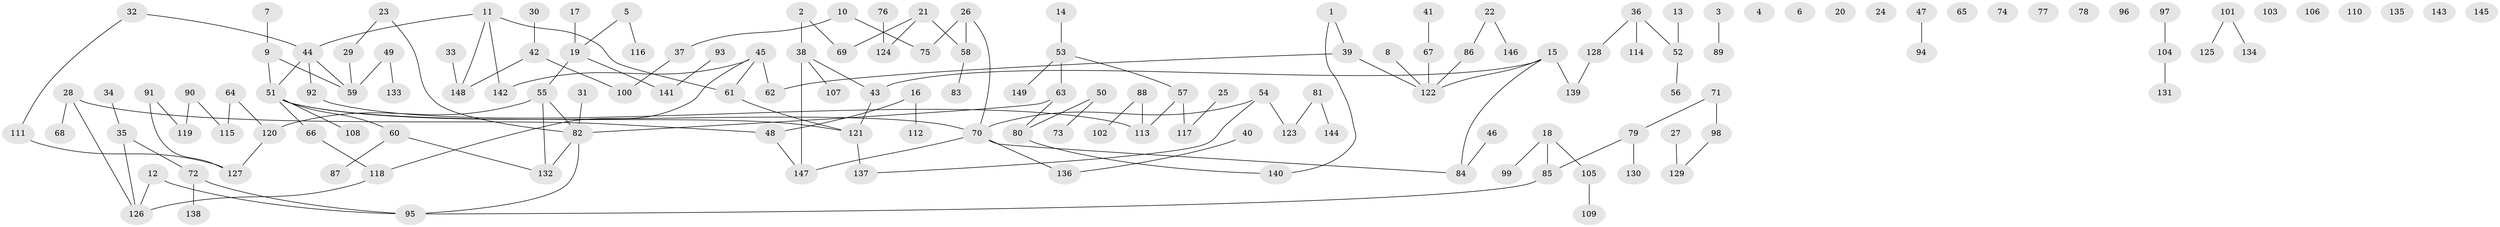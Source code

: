 // coarse degree distribution, {3: 0.20833333333333334, 4: 0.08333333333333333, 5: 0.05555555555555555, 2: 0.3055555555555556, 6: 0.013888888888888888, 1: 0.3055555555555556, 8: 0.013888888888888888, 7: 0.013888888888888888}
// Generated by graph-tools (version 1.1) at 2025/48/03/04/25 22:48:32]
// undirected, 149 vertices, 148 edges
graph export_dot {
  node [color=gray90,style=filled];
  1;
  2;
  3;
  4;
  5;
  6;
  7;
  8;
  9;
  10;
  11;
  12;
  13;
  14;
  15;
  16;
  17;
  18;
  19;
  20;
  21;
  22;
  23;
  24;
  25;
  26;
  27;
  28;
  29;
  30;
  31;
  32;
  33;
  34;
  35;
  36;
  37;
  38;
  39;
  40;
  41;
  42;
  43;
  44;
  45;
  46;
  47;
  48;
  49;
  50;
  51;
  52;
  53;
  54;
  55;
  56;
  57;
  58;
  59;
  60;
  61;
  62;
  63;
  64;
  65;
  66;
  67;
  68;
  69;
  70;
  71;
  72;
  73;
  74;
  75;
  76;
  77;
  78;
  79;
  80;
  81;
  82;
  83;
  84;
  85;
  86;
  87;
  88;
  89;
  90;
  91;
  92;
  93;
  94;
  95;
  96;
  97;
  98;
  99;
  100;
  101;
  102;
  103;
  104;
  105;
  106;
  107;
  108;
  109;
  110;
  111;
  112;
  113;
  114;
  115;
  116;
  117;
  118;
  119;
  120;
  121;
  122;
  123;
  124;
  125;
  126;
  127;
  128;
  129;
  130;
  131;
  132;
  133;
  134;
  135;
  136;
  137;
  138;
  139;
  140;
  141;
  142;
  143;
  144;
  145;
  146;
  147;
  148;
  149;
  1 -- 39;
  1 -- 140;
  2 -- 38;
  2 -- 69;
  3 -- 89;
  5 -- 19;
  5 -- 116;
  7 -- 9;
  8 -- 122;
  9 -- 51;
  9 -- 59;
  10 -- 37;
  10 -- 75;
  11 -- 44;
  11 -- 61;
  11 -- 142;
  11 -- 148;
  12 -- 95;
  12 -- 126;
  13 -- 52;
  14 -- 53;
  15 -- 43;
  15 -- 84;
  15 -- 122;
  15 -- 139;
  16 -- 48;
  16 -- 112;
  17 -- 19;
  18 -- 85;
  18 -- 99;
  18 -- 105;
  19 -- 55;
  19 -- 141;
  21 -- 58;
  21 -- 69;
  21 -- 124;
  22 -- 86;
  22 -- 146;
  23 -- 29;
  23 -- 82;
  25 -- 117;
  26 -- 58;
  26 -- 70;
  26 -- 75;
  27 -- 129;
  28 -- 48;
  28 -- 68;
  28 -- 126;
  29 -- 59;
  30 -- 42;
  31 -- 82;
  32 -- 44;
  32 -- 111;
  33 -- 148;
  34 -- 35;
  35 -- 72;
  35 -- 126;
  36 -- 52;
  36 -- 114;
  36 -- 128;
  37 -- 100;
  38 -- 43;
  38 -- 107;
  38 -- 147;
  39 -- 62;
  39 -- 122;
  40 -- 136;
  41 -- 67;
  42 -- 100;
  42 -- 148;
  43 -- 121;
  44 -- 51;
  44 -- 59;
  44 -- 92;
  45 -- 61;
  45 -- 62;
  45 -- 118;
  45 -- 142;
  46 -- 84;
  47 -- 94;
  48 -- 147;
  49 -- 59;
  49 -- 133;
  50 -- 73;
  50 -- 80;
  51 -- 60;
  51 -- 66;
  51 -- 70;
  51 -- 108;
  51 -- 121;
  52 -- 56;
  53 -- 57;
  53 -- 63;
  53 -- 149;
  54 -- 70;
  54 -- 123;
  54 -- 137;
  55 -- 82;
  55 -- 120;
  55 -- 132;
  57 -- 113;
  57 -- 117;
  58 -- 83;
  60 -- 87;
  60 -- 132;
  61 -- 121;
  63 -- 80;
  63 -- 82;
  64 -- 115;
  64 -- 120;
  66 -- 118;
  67 -- 122;
  70 -- 84;
  70 -- 136;
  70 -- 147;
  71 -- 79;
  71 -- 98;
  72 -- 95;
  72 -- 138;
  76 -- 124;
  79 -- 85;
  79 -- 130;
  80 -- 140;
  81 -- 123;
  81 -- 144;
  82 -- 95;
  82 -- 132;
  85 -- 95;
  86 -- 122;
  88 -- 102;
  88 -- 113;
  90 -- 115;
  90 -- 119;
  91 -- 119;
  91 -- 127;
  92 -- 113;
  93 -- 141;
  97 -- 104;
  98 -- 129;
  101 -- 125;
  101 -- 134;
  104 -- 131;
  105 -- 109;
  111 -- 127;
  118 -- 126;
  120 -- 127;
  121 -- 137;
  128 -- 139;
}
